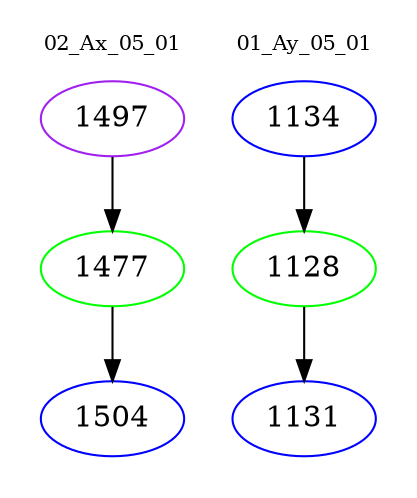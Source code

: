 digraph{
subgraph cluster_0 {
color = white
label = "02_Ax_05_01";
fontsize=10;
T0_1497 [label="1497", color="purple"]
T0_1497 -> T0_1477 [color="black"]
T0_1477 [label="1477", color="green"]
T0_1477 -> T0_1504 [color="black"]
T0_1504 [label="1504", color="blue"]
}
subgraph cluster_1 {
color = white
label = "01_Ay_05_01";
fontsize=10;
T1_1134 [label="1134", color="blue"]
T1_1134 -> T1_1128 [color="black"]
T1_1128 [label="1128", color="green"]
T1_1128 -> T1_1131 [color="black"]
T1_1131 [label="1131", color="blue"]
}
}
